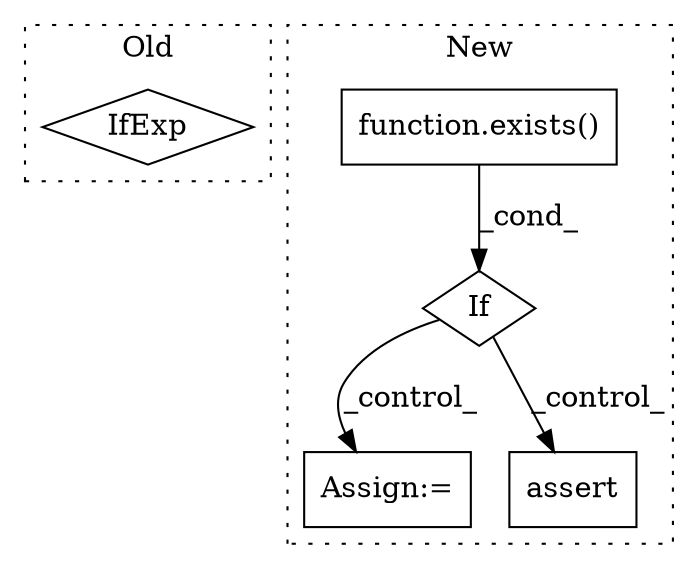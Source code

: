 digraph G {
subgraph cluster0 {
1 [label="IfExp" a="51" s="4760,4805" l="16,18" shape="diamond"];
label = "Old";
style="dotted";
}
subgraph cluster1 {
2 [label="function.exists()" a="75" s="3935,3966" l="7,1" shape="box"];
3 [label="If" a="96" s="4229" l="3" shape="diamond"];
4 [label="Assign:=" a="68" s="4333" l="3" shape="box"];
5 [label="assert" a="65" s="4262" l="7" shape="box"];
label = "New";
style="dotted";
}
2 -> 3 [label="_cond_"];
3 -> 5 [label="_control_"];
3 -> 4 [label="_control_"];
}
